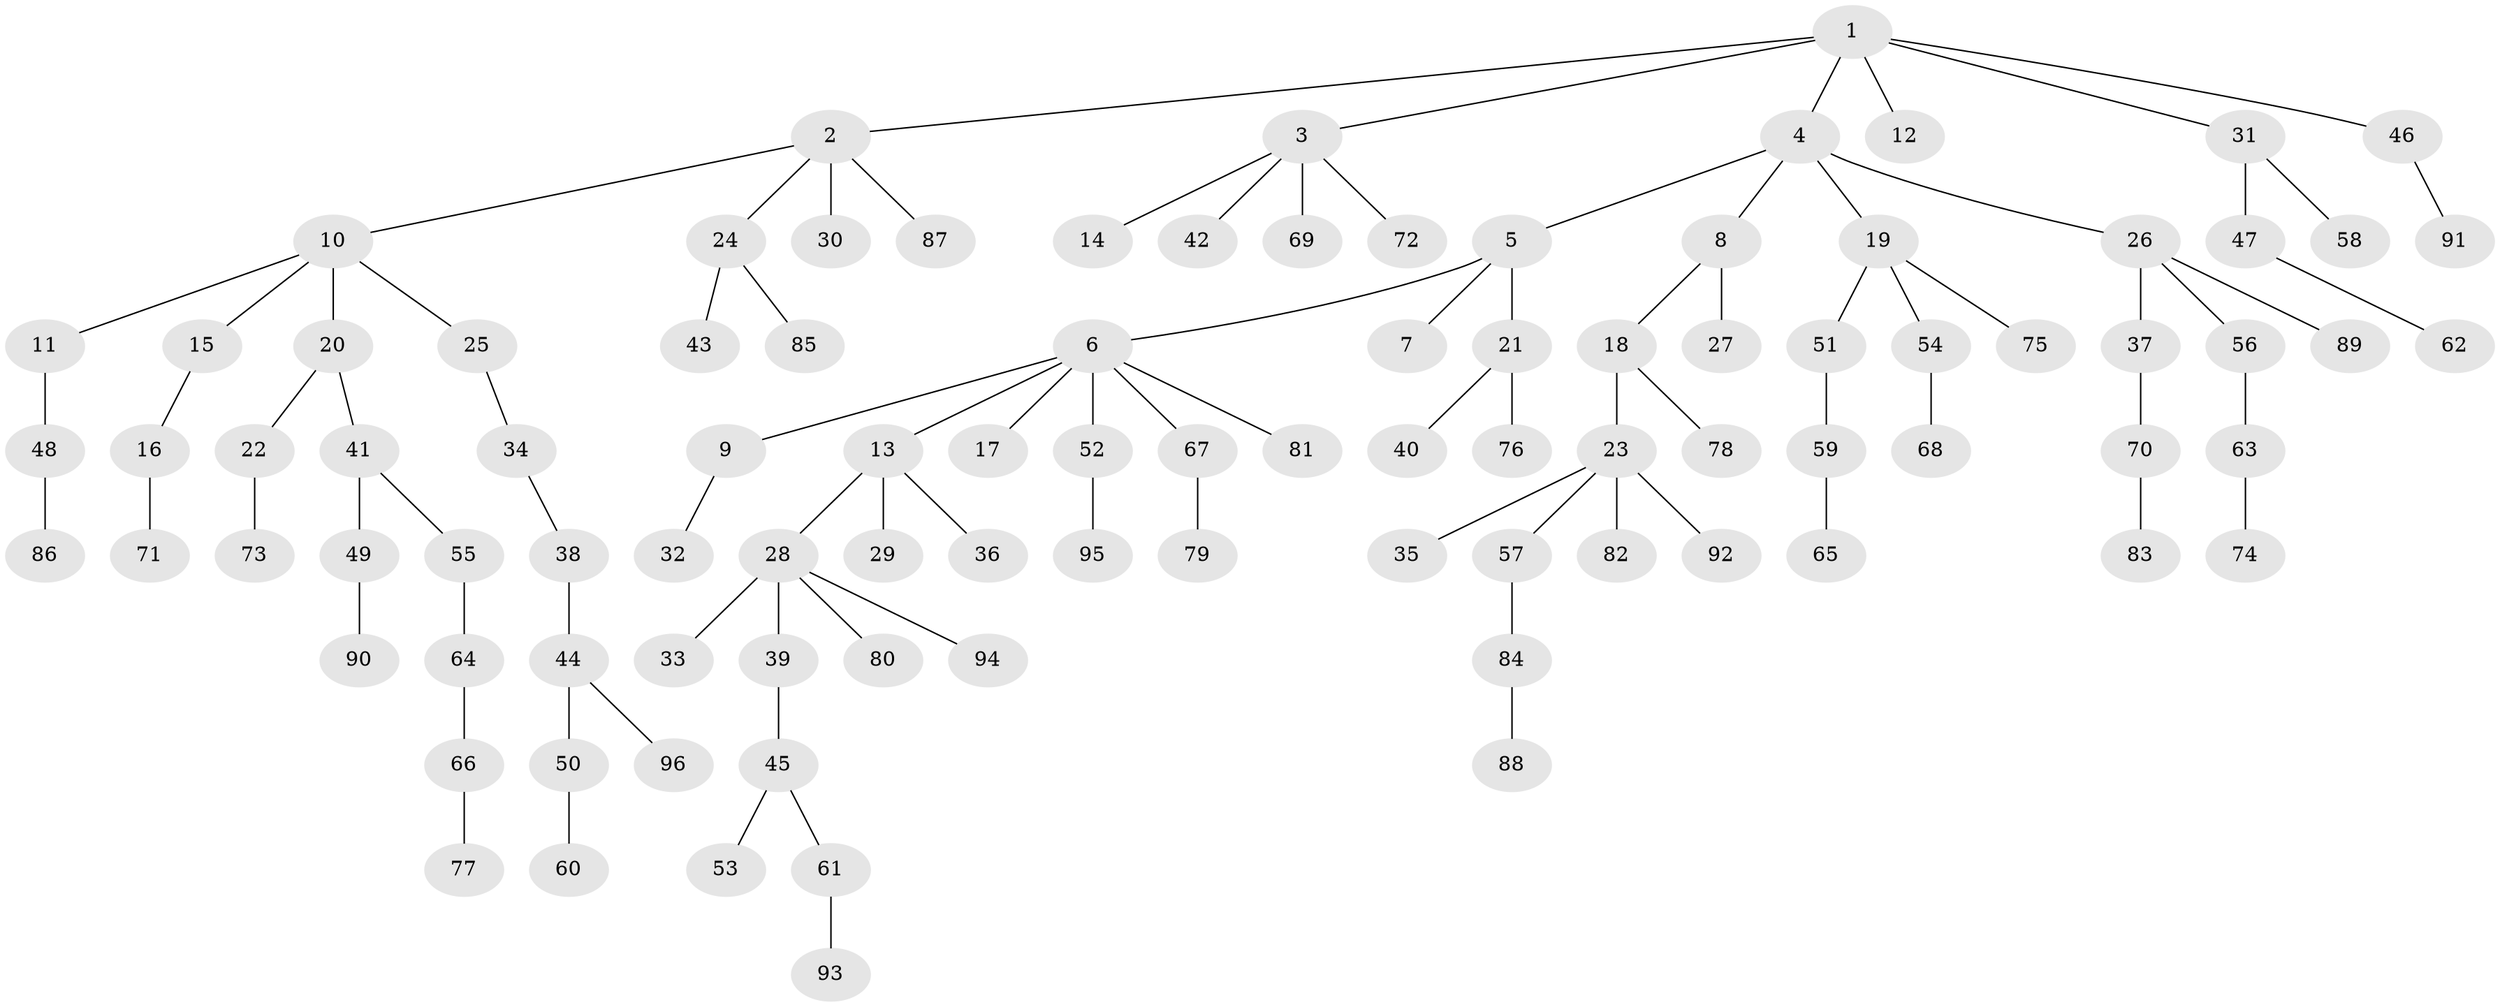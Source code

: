 // coarse degree distribution, {5: 0.04081632653061224, 4: 0.04081632653061224, 2: 0.32653061224489793, 7: 0.02040816326530612, 3: 0.061224489795918366, 6: 0.02040816326530612, 1: 0.4897959183673469}
// Generated by graph-tools (version 1.1) at 2025/51/03/04/25 22:51:25]
// undirected, 96 vertices, 95 edges
graph export_dot {
  node [color=gray90,style=filled];
  1;
  2;
  3;
  4;
  5;
  6;
  7;
  8;
  9;
  10;
  11;
  12;
  13;
  14;
  15;
  16;
  17;
  18;
  19;
  20;
  21;
  22;
  23;
  24;
  25;
  26;
  27;
  28;
  29;
  30;
  31;
  32;
  33;
  34;
  35;
  36;
  37;
  38;
  39;
  40;
  41;
  42;
  43;
  44;
  45;
  46;
  47;
  48;
  49;
  50;
  51;
  52;
  53;
  54;
  55;
  56;
  57;
  58;
  59;
  60;
  61;
  62;
  63;
  64;
  65;
  66;
  67;
  68;
  69;
  70;
  71;
  72;
  73;
  74;
  75;
  76;
  77;
  78;
  79;
  80;
  81;
  82;
  83;
  84;
  85;
  86;
  87;
  88;
  89;
  90;
  91;
  92;
  93;
  94;
  95;
  96;
  1 -- 2;
  1 -- 3;
  1 -- 4;
  1 -- 12;
  1 -- 31;
  1 -- 46;
  2 -- 10;
  2 -- 24;
  2 -- 30;
  2 -- 87;
  3 -- 14;
  3 -- 42;
  3 -- 69;
  3 -- 72;
  4 -- 5;
  4 -- 8;
  4 -- 19;
  4 -- 26;
  5 -- 6;
  5 -- 7;
  5 -- 21;
  6 -- 9;
  6 -- 13;
  6 -- 17;
  6 -- 52;
  6 -- 67;
  6 -- 81;
  8 -- 18;
  8 -- 27;
  9 -- 32;
  10 -- 11;
  10 -- 15;
  10 -- 20;
  10 -- 25;
  11 -- 48;
  13 -- 28;
  13 -- 29;
  13 -- 36;
  15 -- 16;
  16 -- 71;
  18 -- 23;
  18 -- 78;
  19 -- 51;
  19 -- 54;
  19 -- 75;
  20 -- 22;
  20 -- 41;
  21 -- 40;
  21 -- 76;
  22 -- 73;
  23 -- 35;
  23 -- 57;
  23 -- 82;
  23 -- 92;
  24 -- 43;
  24 -- 85;
  25 -- 34;
  26 -- 37;
  26 -- 56;
  26 -- 89;
  28 -- 33;
  28 -- 39;
  28 -- 80;
  28 -- 94;
  31 -- 47;
  31 -- 58;
  34 -- 38;
  37 -- 70;
  38 -- 44;
  39 -- 45;
  41 -- 49;
  41 -- 55;
  44 -- 50;
  44 -- 96;
  45 -- 53;
  45 -- 61;
  46 -- 91;
  47 -- 62;
  48 -- 86;
  49 -- 90;
  50 -- 60;
  51 -- 59;
  52 -- 95;
  54 -- 68;
  55 -- 64;
  56 -- 63;
  57 -- 84;
  59 -- 65;
  61 -- 93;
  63 -- 74;
  64 -- 66;
  66 -- 77;
  67 -- 79;
  70 -- 83;
  84 -- 88;
}
